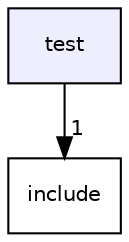 digraph "test" {
  compound=true
  node [ fontsize="10", fontname="Helvetica"];
  edge [ labelfontsize="10", labelfontname="Helvetica"];
  dir_13e138d54eb8818da29c3992edef070a [shape=box, label="test", style="filled", fillcolor="#eeeeff", pencolor="black", URL="dir_13e138d54eb8818da29c3992edef070a.html"];
  dir_d44c64559bbebec7f509842c48db8b23 [shape=box label="include" URL="dir_d44c64559bbebec7f509842c48db8b23.html"];
  dir_13e138d54eb8818da29c3992edef070a->dir_d44c64559bbebec7f509842c48db8b23 [headlabel="1", labeldistance=1.5 headhref="dir_000010_000008.html"];
}
